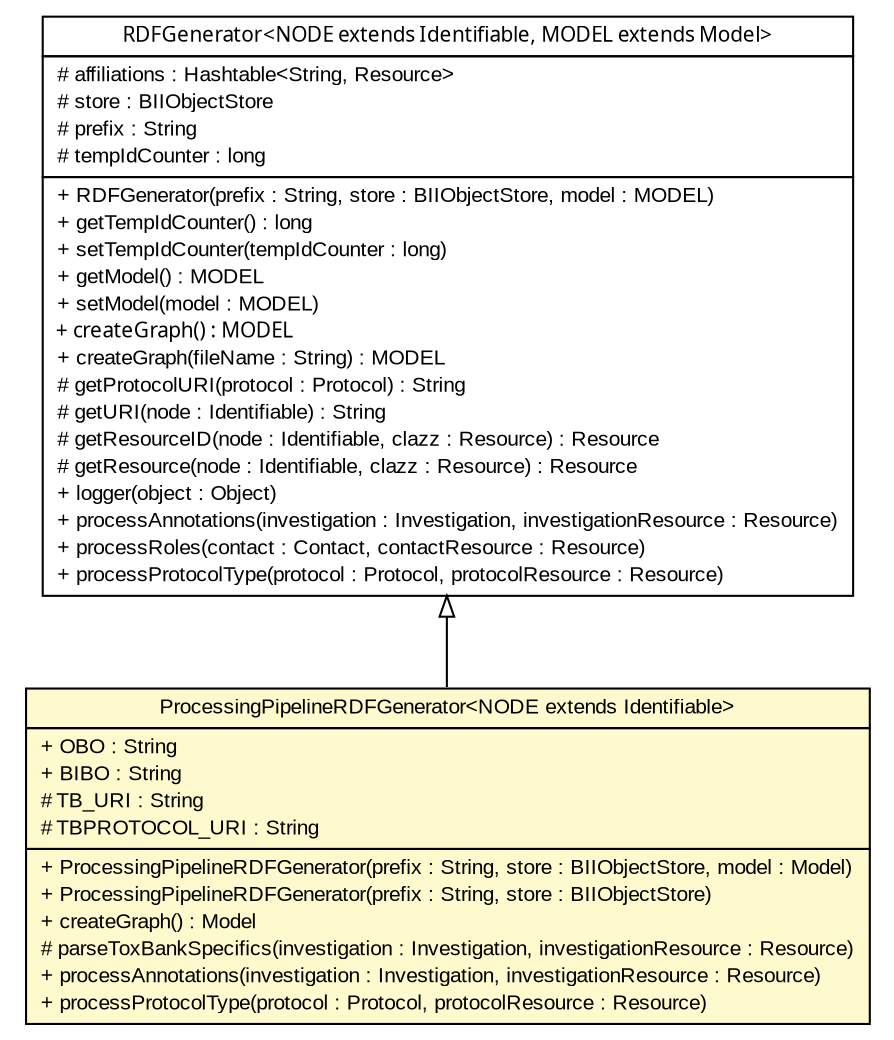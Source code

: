 #!/usr/local/bin/dot
#
# Class diagram 
# Generated by UmlGraph version 4.6 (http://www.spinellis.gr/sw/umlgraph)
#

digraph G {
	edge [fontname="arial",fontsize=10,labelfontname="arial",labelfontsize=10];
	node [fontname="arial",fontsize=10,shape=plaintext];
	// org.isa2rdf.cli.RDFGenerator<NODE extends uk.ac.ebi.bioinvindex.model.Identifiable, MODEL extends com.hp.hpl.jena.rdf.model.Model>
	c9 [label=<<table border="0" cellborder="1" cellspacing="0" cellpadding="2" port="p" href="./RDFGenerator.html">
		<tr><td><table border="0" cellspacing="0" cellpadding="1">
			<tr><td><font face="ariali"> RDFGenerator&lt;NODE extends Identifiable, MODEL extends Model&gt; </font></td></tr>
		</table></td></tr>
		<tr><td><table border="0" cellspacing="0" cellpadding="1">
			<tr><td align="left"> # affiliations : Hashtable&lt;String, Resource&gt; </td></tr>
			<tr><td align="left"> # store : BIIObjectStore </td></tr>
			<tr><td align="left"> # prefix : String </td></tr>
			<tr><td align="left"> # tempIdCounter : long </td></tr>
		</table></td></tr>
		<tr><td><table border="0" cellspacing="0" cellpadding="1">
			<tr><td align="left"> + RDFGenerator(prefix : String, store : BIIObjectStore, model : MODEL) </td></tr>
			<tr><td align="left"> + getTempIdCounter() : long </td></tr>
			<tr><td align="left"> + setTempIdCounter(tempIdCounter : long) </td></tr>
			<tr><td align="left"> + getModel() : MODEL </td></tr>
			<tr><td align="left"> + setModel(model : MODEL) </td></tr>
			<tr><td align="left"><font face="ariali" point-size="10.0"> + createGraph() : MODEL </font></td></tr>
			<tr><td align="left"> + createGraph(fileName : String) : MODEL </td></tr>
			<tr><td align="left"> # getProtocolURI(protocol : Protocol) : String </td></tr>
			<tr><td align="left"> # getURI(node : Identifiable) : String </td></tr>
			<tr><td align="left"> # getResourceID(node : Identifiable, clazz : Resource) : Resource </td></tr>
			<tr><td align="left"> # getResource(node : Identifiable, clazz : Resource) : Resource </td></tr>
			<tr><td align="left"> + logger(object : Object) </td></tr>
			<tr><td align="left"> + processAnnotations(investigation : Investigation, investigationResource : Resource) </td></tr>
			<tr><td align="left"> + processRoles(contact : Contact, contactResource : Resource) </td></tr>
			<tr><td align="left"> + processProtocolType(protocol : Protocol, protocolResource : Resource) </td></tr>
		</table></td></tr>
		</table>>, fontname="arial", fontcolor="black", fontsize=10.0];
	// org.isa2rdf.cli.ProcessingPipelineRDFGenerator<NODE extends uk.ac.ebi.bioinvindex.model.Identifiable>
	c10 [label=<<table border="0" cellborder="1" cellspacing="0" cellpadding="2" port="p" bgcolor="lemonChiffon" href="./ProcessingPipelineRDFGenerator.html">
		<tr><td><table border="0" cellspacing="0" cellpadding="1">
			<tr><td> ProcessingPipelineRDFGenerator&lt;NODE extends Identifiable&gt; </td></tr>
		</table></td></tr>
		<tr><td><table border="0" cellspacing="0" cellpadding="1">
			<tr><td align="left"> + OBO : String </td></tr>
			<tr><td align="left"> + BIBO : String </td></tr>
			<tr><td align="left"> # TB_URI : String </td></tr>
			<tr><td align="left"> # TBPROTOCOL_URI : String </td></tr>
		</table></td></tr>
		<tr><td><table border="0" cellspacing="0" cellpadding="1">
			<tr><td align="left"> + ProcessingPipelineRDFGenerator(prefix : String, store : BIIObjectStore, model : Model) </td></tr>
			<tr><td align="left"> + ProcessingPipelineRDFGenerator(prefix : String, store : BIIObjectStore) </td></tr>
			<tr><td align="left"> + createGraph() : Model </td></tr>
			<tr><td align="left"> # parseToxBankSpecifics(investigation : Investigation, investigationResource : Resource) </td></tr>
			<tr><td align="left"> + processAnnotations(investigation : Investigation, investigationResource : Resource) </td></tr>
			<tr><td align="left"> + processProtocolType(protocol : Protocol, protocolResource : Resource) </td></tr>
		</table></td></tr>
		</table>>, fontname="arial", fontcolor="black", fontsize=10.0];
	//org.isa2rdf.cli.ProcessingPipelineRDFGenerator<NODE extends uk.ac.ebi.bioinvindex.model.Identifiable> extends org.isa2rdf.cli.RDFGenerator<NODE, com.hp.hpl.jena.rdf.model.Model>
	c9:p -> c10:p [dir=back,arrowtail=empty];
}

